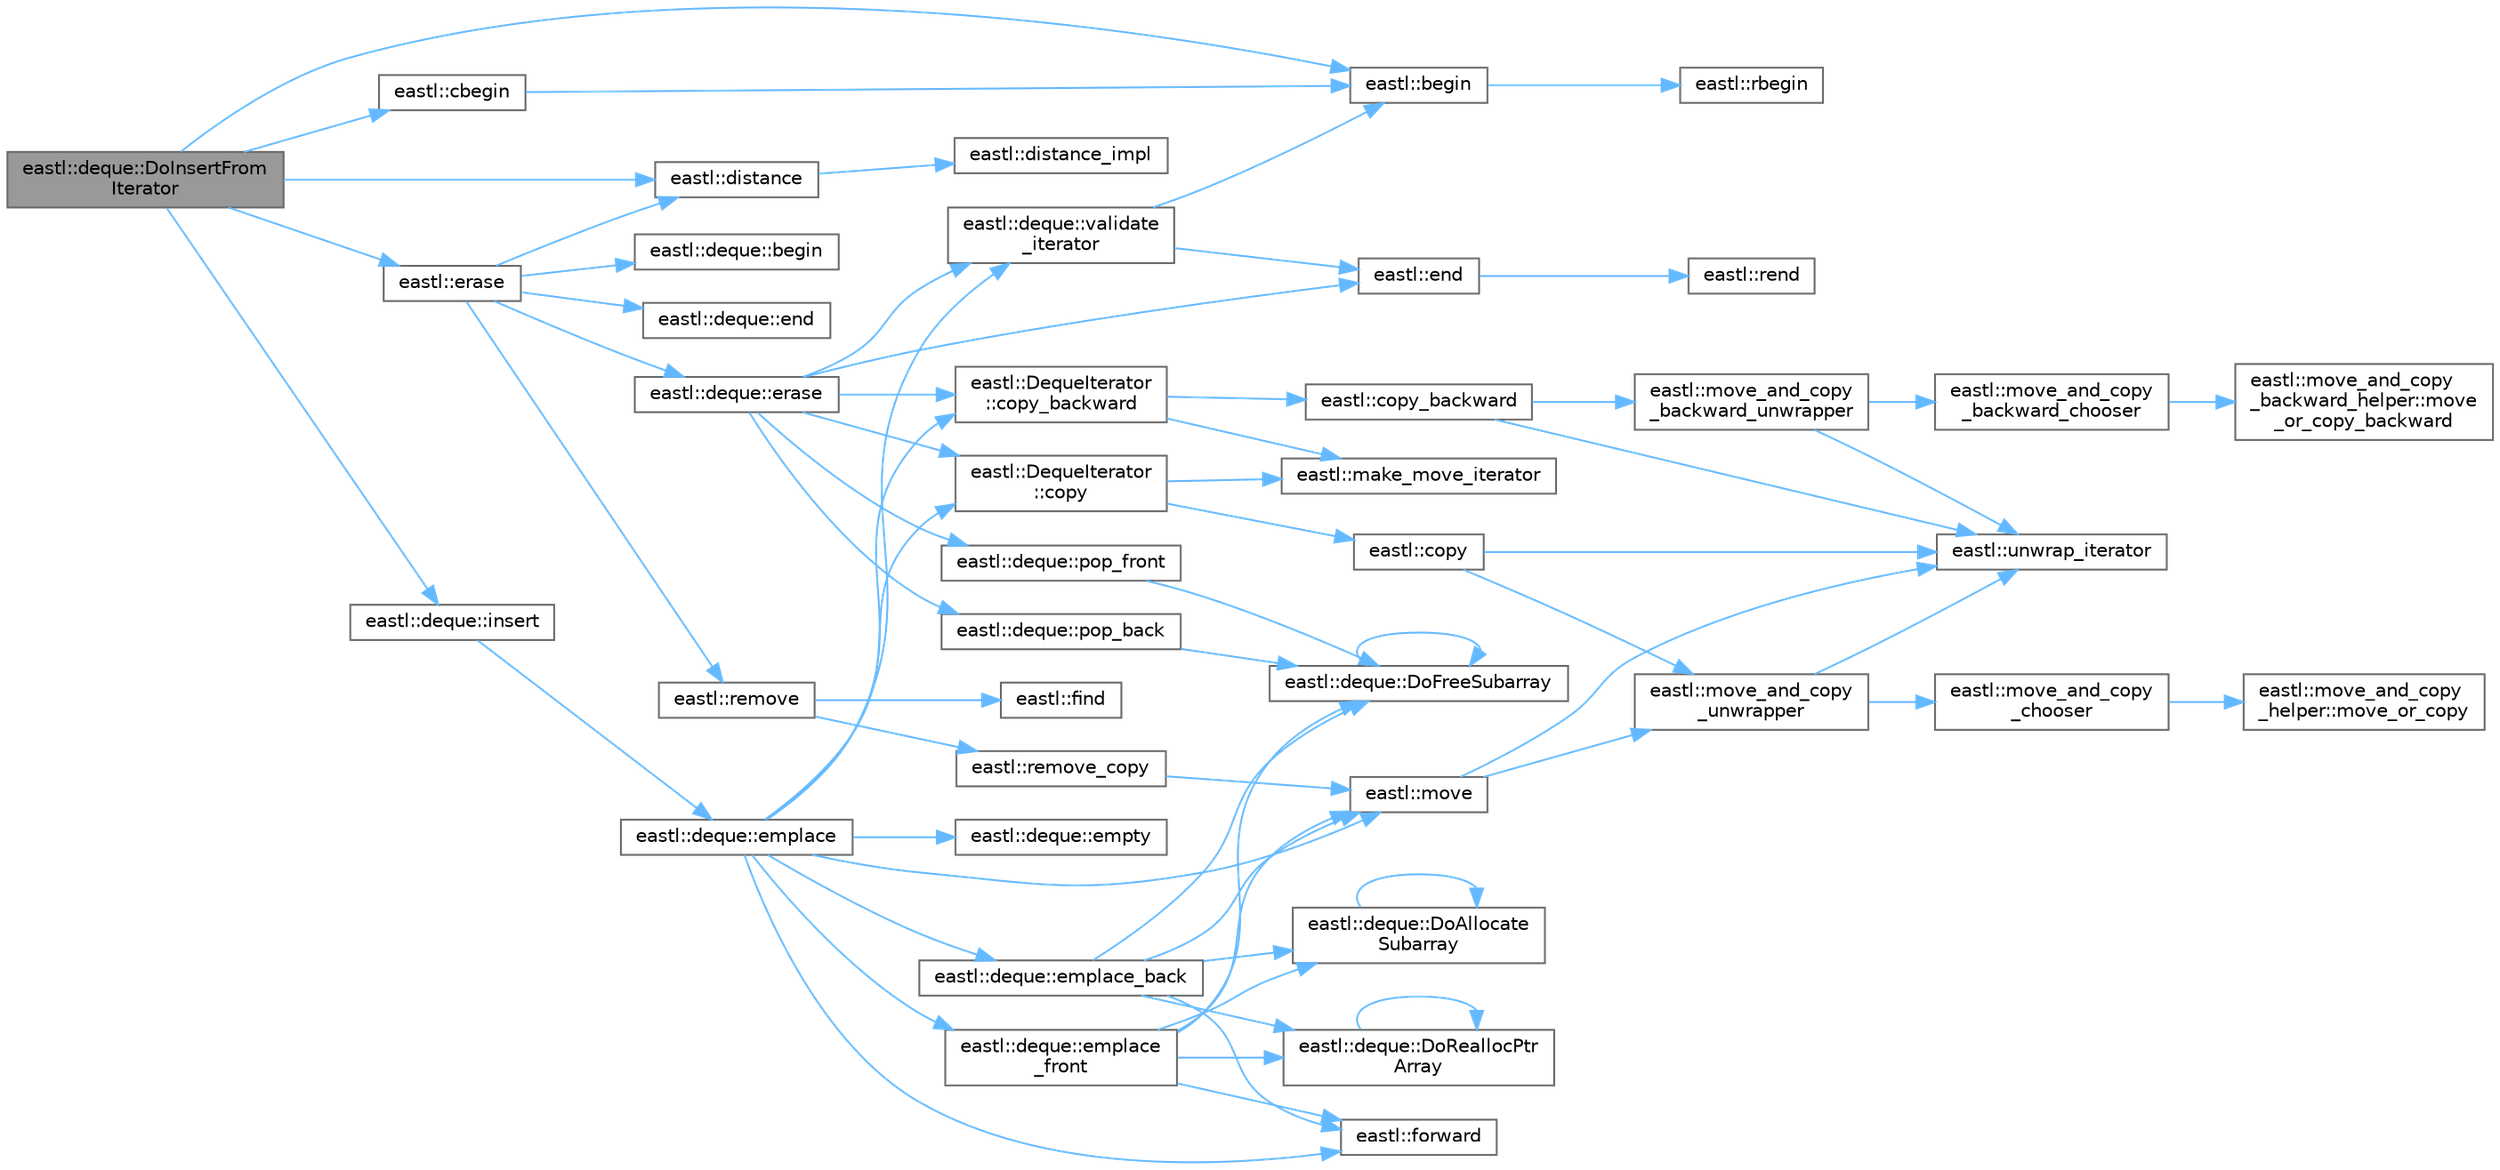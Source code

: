 digraph "eastl::deque::DoInsertFromIterator"
{
 // LATEX_PDF_SIZE
  bgcolor="transparent";
  edge [fontname=Helvetica,fontsize=10,labelfontname=Helvetica,labelfontsize=10];
  node [fontname=Helvetica,fontsize=10,shape=box,height=0.2,width=0.4];
  rankdir="LR";
  Node1 [id="Node000001",label="eastl::deque::DoInsertFrom\lIterator",height=0.2,width=0.4,color="gray40", fillcolor="grey60", style="filled", fontcolor="black",tooltip=" "];
  Node1 -> Node2 [id="edge66_Node000001_Node000002",color="steelblue1",style="solid",tooltip=" "];
  Node2 [id="Node000002",label="eastl::begin",height=0.2,width=0.4,color="grey40", fillcolor="white", style="filled",URL="$namespaceeastl.html#a5416077556bbc43ecf1cdbab7b44c386",tooltip=" "];
  Node2 -> Node3 [id="edge67_Node000002_Node000003",color="steelblue1",style="solid",tooltip=" "];
  Node3 [id="Node000003",label="eastl::rbegin",height=0.2,width=0.4,color="grey40", fillcolor="white", style="filled",URL="$namespaceeastl.html#a9ba06f406320b604f73c79812da2e3c4",tooltip=" "];
  Node1 -> Node4 [id="edge68_Node000001_Node000004",color="steelblue1",style="solid",tooltip=" "];
  Node4 [id="Node000004",label="eastl::cbegin",height=0.2,width=0.4,color="grey40", fillcolor="white", style="filled",URL="$namespaceeastl.html#aa5696c25527761d99caacfcec83cf92f",tooltip=" "];
  Node4 -> Node2 [id="edge69_Node000004_Node000002",color="steelblue1",style="solid",tooltip=" "];
  Node1 -> Node5 [id="edge70_Node000001_Node000005",color="steelblue1",style="solid",tooltip=" "];
  Node5 [id="Node000005",label="eastl::distance",height=0.2,width=0.4,color="grey40", fillcolor="white", style="filled",URL="$namespaceeastl.html#ab917da722315c1690092f5014763fa32",tooltip=" "];
  Node5 -> Node6 [id="edge71_Node000005_Node000006",color="steelblue1",style="solid",tooltip=" "];
  Node6 [id="Node000006",label="eastl::distance_impl",height=0.2,width=0.4,color="grey40", fillcolor="white", style="filled",URL="$namespaceeastl.html#abecf463555859450615dad4a1887f777",tooltip=" "];
  Node1 -> Node7 [id="edge72_Node000001_Node000007",color="steelblue1",style="solid",tooltip=" "];
  Node7 [id="Node000007",label="eastl::erase",height=0.2,width=0.4,color="grey40", fillcolor="white", style="filled",URL="$namespaceeastl.html#a75d8cac5cad3f9f56a904885dfe232c4",tooltip=" "];
  Node7 -> Node8 [id="edge73_Node000007_Node000008",color="steelblue1",style="solid",tooltip=" "];
  Node8 [id="Node000008",label="eastl::deque::begin",height=0.2,width=0.4,color="grey40", fillcolor="white", style="filled",URL="$classeastl_1_1deque.html#a8ea00f097d756ef0a153e15c2aceb89b",tooltip=" "];
  Node7 -> Node5 [id="edge74_Node000007_Node000005",color="steelblue1",style="solid",tooltip=" "];
  Node7 -> Node9 [id="edge75_Node000007_Node000009",color="steelblue1",style="solid",tooltip=" "];
  Node9 [id="Node000009",label="eastl::deque::end",height=0.2,width=0.4,color="grey40", fillcolor="white", style="filled",URL="$classeastl_1_1deque.html#ae10bd626b07167a7b99a79fccc0590a0",tooltip=" "];
  Node7 -> Node10 [id="edge76_Node000007_Node000010",color="steelblue1",style="solid",tooltip=" "];
  Node10 [id="Node000010",label="eastl::deque::erase",height=0.2,width=0.4,color="grey40", fillcolor="white", style="filled",URL="$classeastl_1_1deque.html#a64ca0e2de1e2eabcf11019b015d9fd8a",tooltip=" "];
  Node10 -> Node11 [id="edge77_Node000010_Node000011",color="steelblue1",style="solid",tooltip=" "];
  Node11 [id="Node000011",label="eastl::DequeIterator\l::copy",height=0.2,width=0.4,color="grey40", fillcolor="white", style="filled",URL="$structeastl_1_1_deque_iterator.html#a2d76faa7637c6cd1da64bea7e72db0ca",tooltip=" "];
  Node11 -> Node12 [id="edge78_Node000011_Node000012",color="steelblue1",style="solid",tooltip=" "];
  Node12 [id="Node000012",label="eastl::copy",height=0.2,width=0.4,color="grey40", fillcolor="white", style="filled",URL="$namespaceeastl.html#a3df94cc41821710012e6719792d30db3",tooltip=" "];
  Node12 -> Node13 [id="edge79_Node000012_Node000013",color="steelblue1",style="solid",tooltip=" "];
  Node13 [id="Node000013",label="eastl::move_and_copy\l_unwrapper",height=0.2,width=0.4,color="grey40", fillcolor="white", style="filled",URL="$namespaceeastl.html#a661e609e51ae177a723acb076d9fcb52",tooltip=" "];
  Node13 -> Node14 [id="edge80_Node000013_Node000014",color="steelblue1",style="solid",tooltip=" "];
  Node14 [id="Node000014",label="eastl::move_and_copy\l_chooser",height=0.2,width=0.4,color="grey40", fillcolor="white", style="filled",URL="$namespaceeastl.html#a69a59b58a0b86c06c81fd89a94cff90d",tooltip=" "];
  Node14 -> Node15 [id="edge81_Node000014_Node000015",color="steelblue1",style="solid",tooltip=" "];
  Node15 [id="Node000015",label="eastl::move_and_copy\l_helper::move_or_copy",height=0.2,width=0.4,color="grey40", fillcolor="white", style="filled",URL="$structeastl_1_1move__and__copy__helper.html#aa9de7d135fbe5ddb02a94513283cf77b",tooltip=" "];
  Node13 -> Node16 [id="edge82_Node000013_Node000016",color="steelblue1",style="solid",tooltip=" "];
  Node16 [id="Node000016",label="eastl::unwrap_iterator",height=0.2,width=0.4,color="grey40", fillcolor="white", style="filled",URL="$namespaceeastl.html#a82f343209a121c16468a124327e2d303",tooltip=" "];
  Node12 -> Node16 [id="edge83_Node000012_Node000016",color="steelblue1",style="solid",tooltip=" "];
  Node11 -> Node17 [id="edge84_Node000011_Node000017",color="steelblue1",style="solid",tooltip=" "];
  Node17 [id="Node000017",label="eastl::make_move_iterator",height=0.2,width=0.4,color="grey40", fillcolor="white", style="filled",URL="$namespaceeastl.html#a66c2db3ce0c6f08a67e1a8de6bab0629",tooltip=" "];
  Node10 -> Node18 [id="edge85_Node000010_Node000018",color="steelblue1",style="solid",tooltip=" "];
  Node18 [id="Node000018",label="eastl::DequeIterator\l::copy_backward",height=0.2,width=0.4,color="grey40", fillcolor="white", style="filled",URL="$structeastl_1_1_deque_iterator.html#a9c0676dfc81f97b61355929c6edc869b",tooltip=" "];
  Node18 -> Node19 [id="edge86_Node000018_Node000019",color="steelblue1",style="solid",tooltip=" "];
  Node19 [id="Node000019",label="eastl::copy_backward",height=0.2,width=0.4,color="grey40", fillcolor="white", style="filled",URL="$namespaceeastl.html#aeb3075340f64f7a1dfbf0a718f8e1b38",tooltip=" "];
  Node19 -> Node20 [id="edge87_Node000019_Node000020",color="steelblue1",style="solid",tooltip=" "];
  Node20 [id="Node000020",label="eastl::move_and_copy\l_backward_unwrapper",height=0.2,width=0.4,color="grey40", fillcolor="white", style="filled",URL="$namespaceeastl.html#a56fe66c9daa100ad69dc4a025077621e",tooltip=" "];
  Node20 -> Node21 [id="edge88_Node000020_Node000021",color="steelblue1",style="solid",tooltip=" "];
  Node21 [id="Node000021",label="eastl::move_and_copy\l_backward_chooser",height=0.2,width=0.4,color="grey40", fillcolor="white", style="filled",URL="$namespaceeastl.html#a2c6f53395a2d3bbf86a492763ec8862d",tooltip=" "];
  Node21 -> Node22 [id="edge89_Node000021_Node000022",color="steelblue1",style="solid",tooltip=" "];
  Node22 [id="Node000022",label="eastl::move_and_copy\l_backward_helper::move\l_or_copy_backward",height=0.2,width=0.4,color="grey40", fillcolor="white", style="filled",URL="$structeastl_1_1move__and__copy__backward__helper.html#a35df939bc2be5eaa1eae030847c21ea2",tooltip=" "];
  Node20 -> Node16 [id="edge90_Node000020_Node000016",color="steelblue1",style="solid",tooltip=" "];
  Node19 -> Node16 [id="edge91_Node000019_Node000016",color="steelblue1",style="solid",tooltip=" "];
  Node18 -> Node17 [id="edge92_Node000018_Node000017",color="steelblue1",style="solid",tooltip=" "];
  Node10 -> Node23 [id="edge93_Node000010_Node000023",color="steelblue1",style="solid",tooltip=" "];
  Node23 [id="Node000023",label="eastl::end",height=0.2,width=0.4,color="grey40", fillcolor="white", style="filled",URL="$namespaceeastl.html#a015a7329c4b84d454b87496532739b69",tooltip=" "];
  Node23 -> Node24 [id="edge94_Node000023_Node000024",color="steelblue1",style="solid",tooltip=" "];
  Node24 [id="Node000024",label="eastl::rend",height=0.2,width=0.4,color="grey40", fillcolor="white", style="filled",URL="$namespaceeastl.html#ac08b3f3f0eb349df6dc6475d5c8df724",tooltip=" "];
  Node10 -> Node25 [id="edge95_Node000010_Node000025",color="steelblue1",style="solid",tooltip=" "];
  Node25 [id="Node000025",label="eastl::deque::pop_back",height=0.2,width=0.4,color="grey40", fillcolor="white", style="filled",URL="$classeastl_1_1deque.html#abd4a77a0fe3e658d7098267e17c813ce",tooltip=" "];
  Node25 -> Node26 [id="edge96_Node000025_Node000026",color="steelblue1",style="solid",tooltip=" "];
  Node26 [id="Node000026",label="eastl::deque::DoFreeSubarray",height=0.2,width=0.4,color="grey40", fillcolor="white", style="filled",URL="$classeastl_1_1deque.html#a52c0ccd6cc89708e9adf30630fc673b3",tooltip=" "];
  Node26 -> Node26 [id="edge97_Node000026_Node000026",color="steelblue1",style="solid",tooltip=" "];
  Node10 -> Node27 [id="edge98_Node000010_Node000027",color="steelblue1",style="solid",tooltip=" "];
  Node27 [id="Node000027",label="eastl::deque::pop_front",height=0.2,width=0.4,color="grey40", fillcolor="white", style="filled",URL="$classeastl_1_1deque.html#a547e7b4b1e966a69253c9c50b5c005ab",tooltip=" "];
  Node27 -> Node26 [id="edge99_Node000027_Node000026",color="steelblue1",style="solid",tooltip=" "];
  Node10 -> Node28 [id="edge100_Node000010_Node000028",color="steelblue1",style="solid",tooltip=" "];
  Node28 [id="Node000028",label="eastl::deque::validate\l_iterator",height=0.2,width=0.4,color="grey40", fillcolor="white", style="filled",URL="$classeastl_1_1deque.html#af9c998ed44e40aa8b9367ff3a16d6c44",tooltip=" "];
  Node28 -> Node2 [id="edge101_Node000028_Node000002",color="steelblue1",style="solid",tooltip=" "];
  Node28 -> Node23 [id="edge102_Node000028_Node000023",color="steelblue1",style="solid",tooltip=" "];
  Node7 -> Node29 [id="edge103_Node000007_Node000029",color="steelblue1",style="solid",tooltip=" "];
  Node29 [id="Node000029",label="eastl::remove",height=0.2,width=0.4,color="grey40", fillcolor="white", style="filled",URL="$namespaceeastl.html#a1b3d2af5677205f2e7f9c0ddd434396a",tooltip=" "];
  Node29 -> Node30 [id="edge104_Node000029_Node000030",color="steelblue1",style="solid",tooltip=" "];
  Node30 [id="Node000030",label="eastl::find",height=0.2,width=0.4,color="grey40", fillcolor="white", style="filled",URL="$namespaceeastl.html#a23d0611e8e0db77c52a142b65d7522c4",tooltip=" "];
  Node29 -> Node31 [id="edge105_Node000029_Node000031",color="steelblue1",style="solid",tooltip=" "];
  Node31 [id="Node000031",label="eastl::remove_copy",height=0.2,width=0.4,color="grey40", fillcolor="white", style="filled",URL="$namespaceeastl.html#a45664812c389182951e646de5d2fc640",tooltip=" "];
  Node31 -> Node32 [id="edge106_Node000031_Node000032",color="steelblue1",style="solid",tooltip=" "];
  Node32 [id="Node000032",label="eastl::move",height=0.2,width=0.4,color="grey40", fillcolor="white", style="filled",URL="$namespaceeastl.html#a58ada88d74ffe16bba892a0ccccc8aba",tooltip=" "];
  Node32 -> Node13 [id="edge107_Node000032_Node000013",color="steelblue1",style="solid",tooltip=" "];
  Node32 -> Node16 [id="edge108_Node000032_Node000016",color="steelblue1",style="solid",tooltip=" "];
  Node1 -> Node33 [id="edge109_Node000001_Node000033",color="steelblue1",style="solid",tooltip=" "];
  Node33 [id="Node000033",label="eastl::deque::insert",height=0.2,width=0.4,color="grey40", fillcolor="white", style="filled",URL="$classeastl_1_1deque.html#aa29fb1e8413e16a16d7f071be71ee734",tooltip=" "];
  Node33 -> Node34 [id="edge110_Node000033_Node000034",color="steelblue1",style="solid",tooltip=" "];
  Node34 [id="Node000034",label="eastl::deque::emplace",height=0.2,width=0.4,color="grey40", fillcolor="white", style="filled",URL="$classeastl_1_1deque.html#a3beb2d7027b74ed02ac0af2364d36dcc",tooltip=" "];
  Node34 -> Node11 [id="edge111_Node000034_Node000011",color="steelblue1",style="solid",tooltip=" "];
  Node34 -> Node18 [id="edge112_Node000034_Node000018",color="steelblue1",style="solid",tooltip=" "];
  Node34 -> Node35 [id="edge113_Node000034_Node000035",color="steelblue1",style="solid",tooltip=" "];
  Node35 [id="Node000035",label="eastl::deque::emplace_back",height=0.2,width=0.4,color="grey40", fillcolor="white", style="filled",URL="$classeastl_1_1deque.html#a49cbd3bdb2603a1f06ae3a0e094c4ba2",tooltip=" "];
  Node35 -> Node36 [id="edge114_Node000035_Node000036",color="steelblue1",style="solid",tooltip=" "];
  Node36 [id="Node000036",label="eastl::deque::DoAllocate\lSubarray",height=0.2,width=0.4,color="grey40", fillcolor="white", style="filled",URL="$classeastl_1_1deque.html#ad44f8b8ff9f38b49828fd900979a2636",tooltip=" "];
  Node36 -> Node36 [id="edge115_Node000036_Node000036",color="steelblue1",style="solid",tooltip=" "];
  Node35 -> Node26 [id="edge116_Node000035_Node000026",color="steelblue1",style="solid",tooltip=" "];
  Node35 -> Node37 [id="edge117_Node000035_Node000037",color="steelblue1",style="solid",tooltip=" "];
  Node37 [id="Node000037",label="eastl::deque::DoReallocPtr\lArray",height=0.2,width=0.4,color="grey40", fillcolor="white", style="filled",URL="$classeastl_1_1deque.html#a5a8013e5fc34642aa15014870d4b4882",tooltip=" "];
  Node37 -> Node37 [id="edge118_Node000037_Node000037",color="steelblue1",style="solid",tooltip=" "];
  Node35 -> Node38 [id="edge119_Node000035_Node000038",color="steelblue1",style="solid",tooltip=" "];
  Node38 [id="Node000038",label="eastl::forward",height=0.2,width=0.4,color="grey40", fillcolor="white", style="filled",URL="$namespaceeastl.html#a36662e86289d74a927ced4b51496fce5",tooltip=" "];
  Node35 -> Node32 [id="edge120_Node000035_Node000032",color="steelblue1",style="solid",tooltip=" "];
  Node34 -> Node39 [id="edge121_Node000034_Node000039",color="steelblue1",style="solid",tooltip=" "];
  Node39 [id="Node000039",label="eastl::deque::emplace\l_front",height=0.2,width=0.4,color="grey40", fillcolor="white", style="filled",URL="$classeastl_1_1deque.html#a4ea8caad51265e96d79c7c638a1f969d",tooltip=" "];
  Node39 -> Node36 [id="edge122_Node000039_Node000036",color="steelblue1",style="solid",tooltip=" "];
  Node39 -> Node26 [id="edge123_Node000039_Node000026",color="steelblue1",style="solid",tooltip=" "];
  Node39 -> Node37 [id="edge124_Node000039_Node000037",color="steelblue1",style="solid",tooltip=" "];
  Node39 -> Node38 [id="edge125_Node000039_Node000038",color="steelblue1",style="solid",tooltip=" "];
  Node39 -> Node32 [id="edge126_Node000039_Node000032",color="steelblue1",style="solid",tooltip=" "];
  Node34 -> Node40 [id="edge127_Node000034_Node000040",color="steelblue1",style="solid",tooltip=" "];
  Node40 [id="Node000040",label="eastl::deque::empty",height=0.2,width=0.4,color="grey40", fillcolor="white", style="filled",URL="$classeastl_1_1deque.html#a8b52eab3de2147b9f0af2c8698ce3018",tooltip=" "];
  Node34 -> Node38 [id="edge128_Node000034_Node000038",color="steelblue1",style="solid",tooltip=" "];
  Node34 -> Node32 [id="edge129_Node000034_Node000032",color="steelblue1",style="solid",tooltip=" "];
  Node34 -> Node28 [id="edge130_Node000034_Node000028",color="steelblue1",style="solid",tooltip=" "];
}
